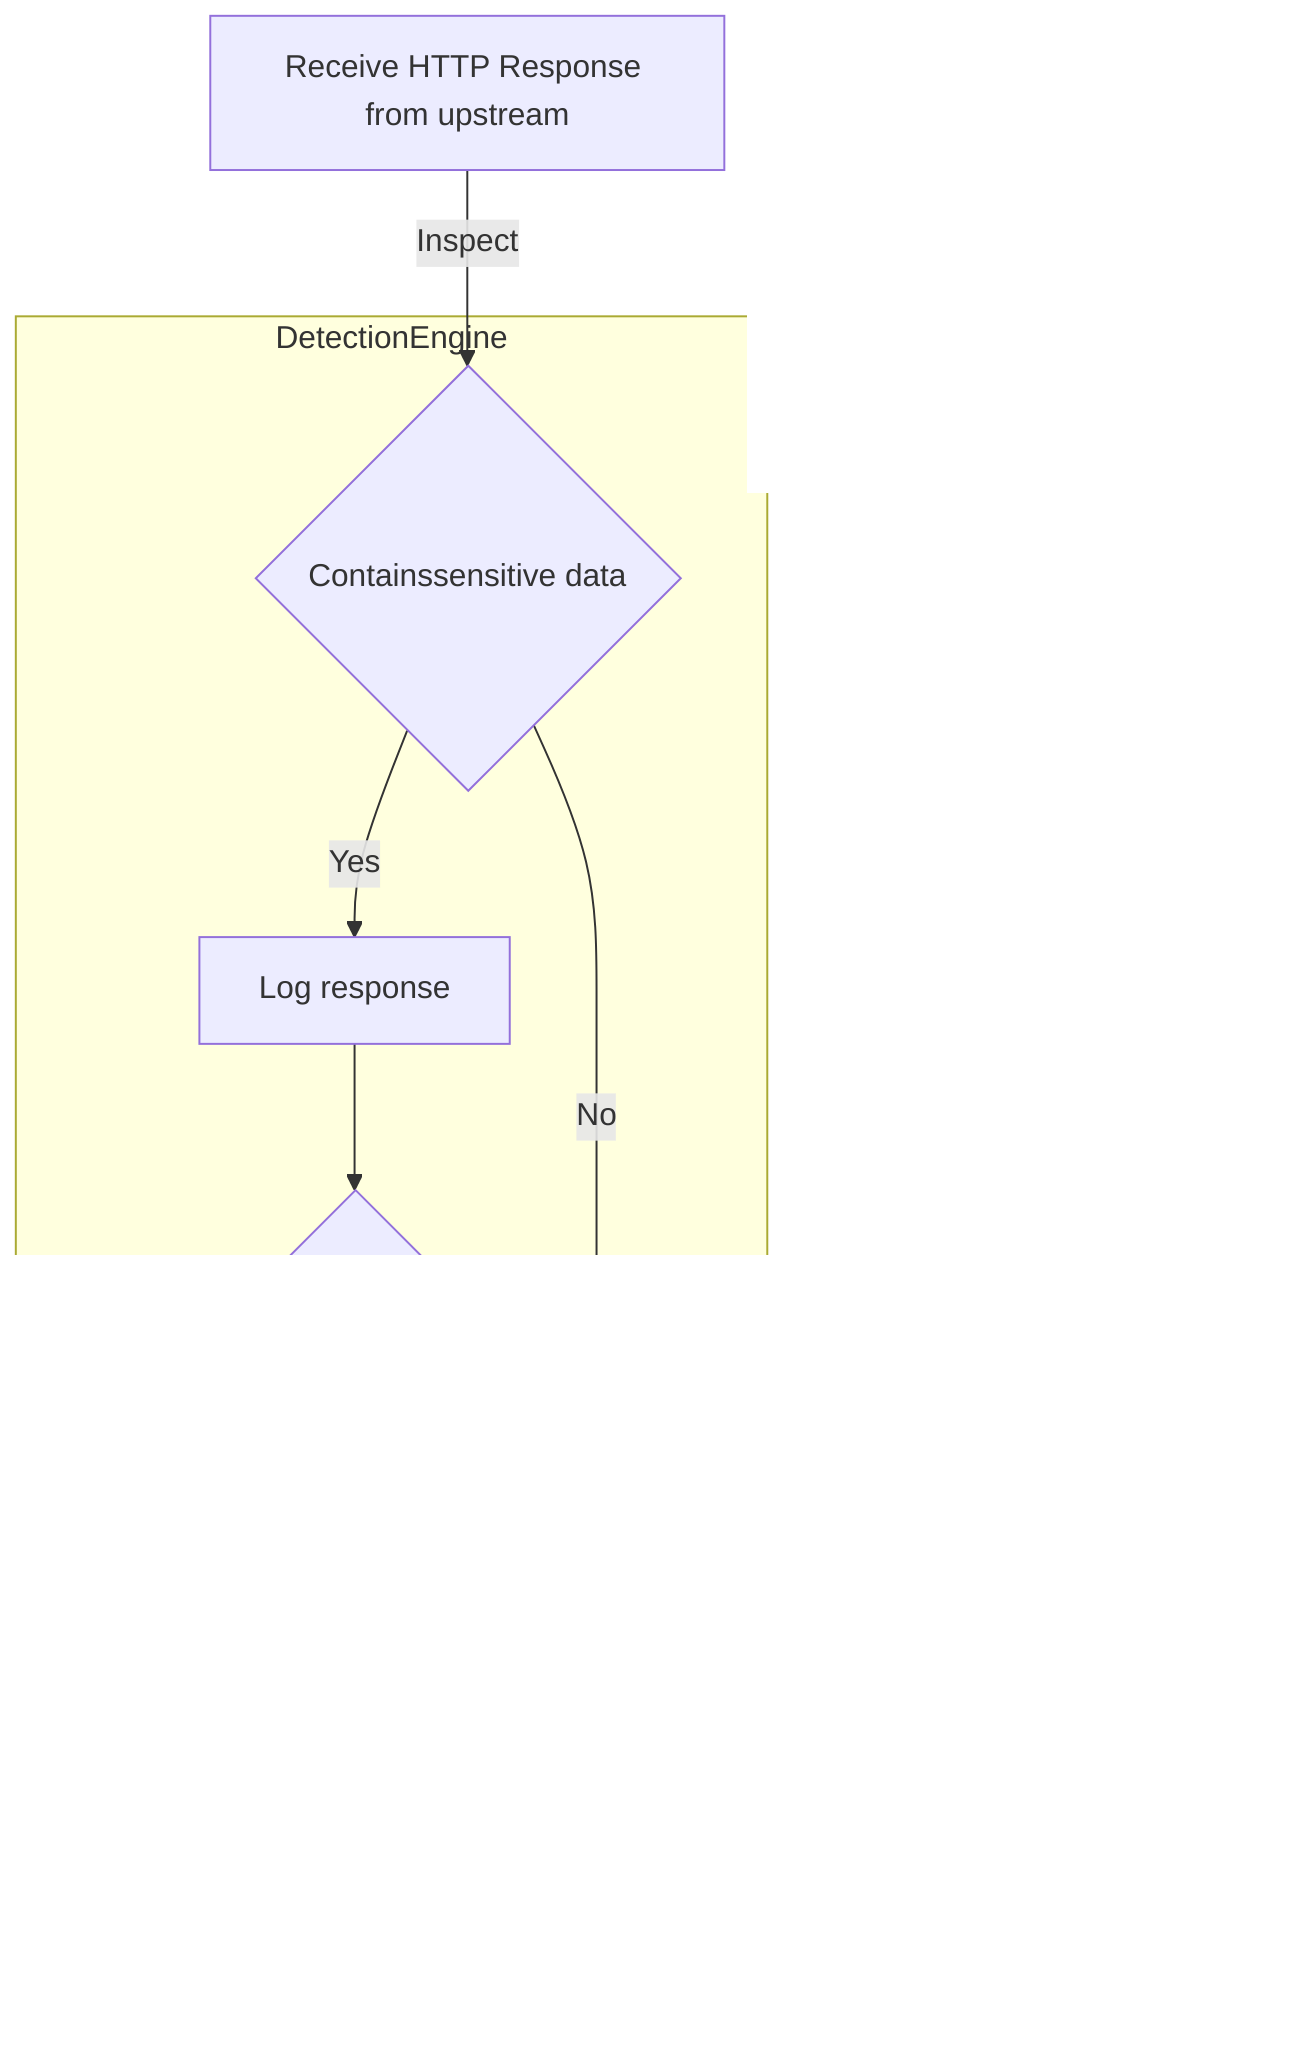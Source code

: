 graph TD
    A[Receive HTTP Response from upstream] --> |Inspect| B{Containssensitive data}

    subgraph DetectionEngine
    B --> |Yes|C[Log response]
    C --> F{Running mode}
    F --> |Blocking| G[Block response]
    end DetectionEngine

    B --> |No|D[No]
    F --> |Log only| D[Modify response]
    D --> I[Pass response to end-user]